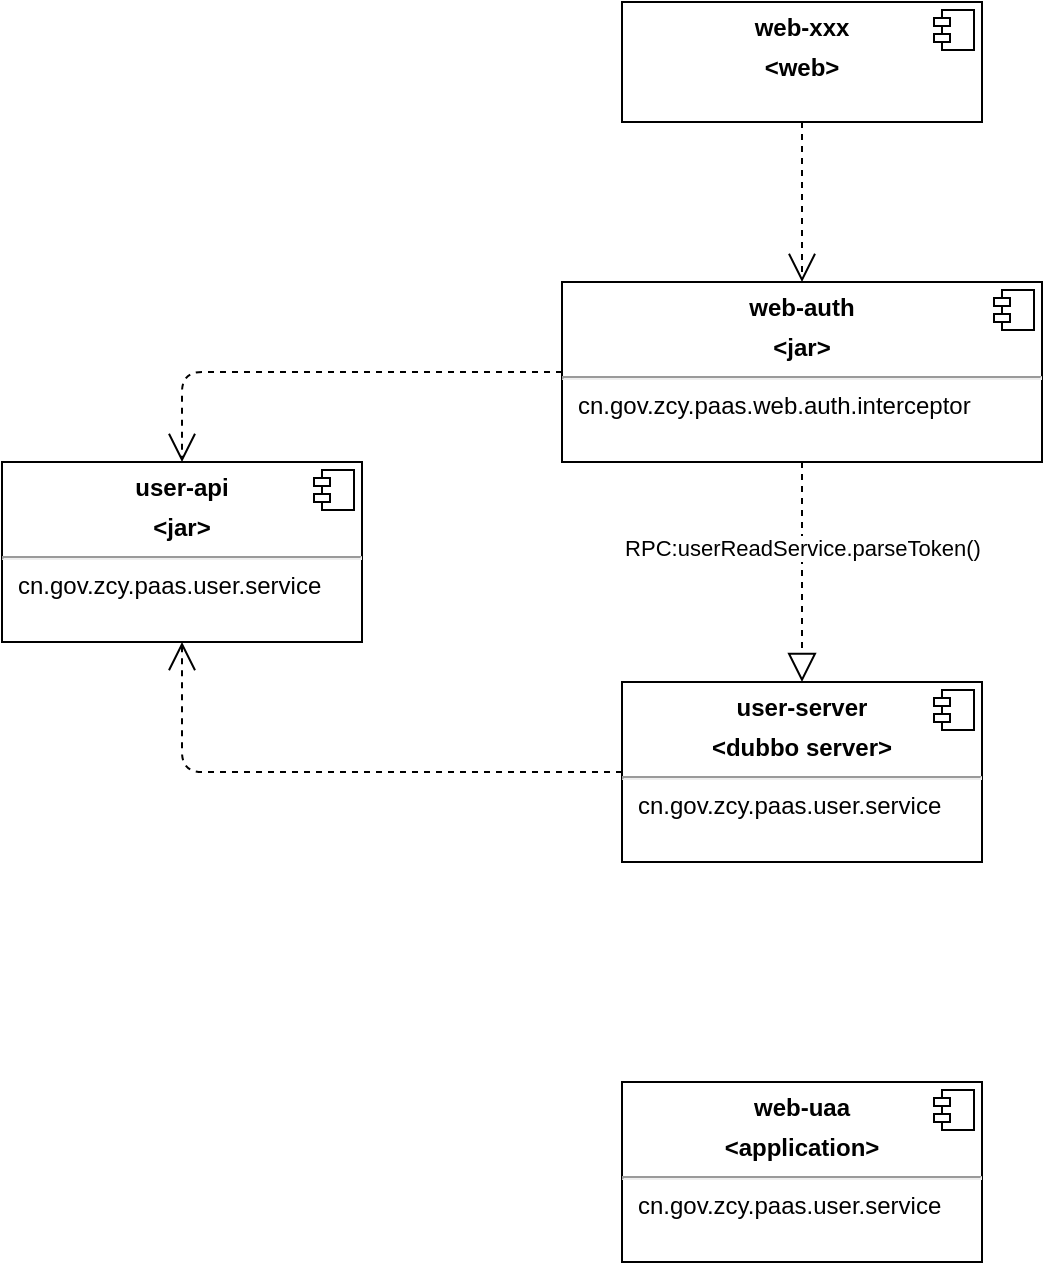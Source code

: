 <mxfile version="13.0.9" type="github">
  <diagram name="Page-1" id="c4acf3e9-155e-7222-9cf6-157b1a14988f">
    <mxGraphModel dx="827" dy="570" grid="1" gridSize="10" guides="1" tooltips="1" connect="1" arrows="1" fold="1" page="1" pageScale="1" pageWidth="850" pageHeight="1100" background="#ffffff" math="0" shadow="0">
      <root>
        <mxCell id="0" />
        <mxCell id="1" parent="0" />
        <mxCell id="erz6HIIWgXCcuRJFQjw9-1" value="&lt;p style=&quot;margin: 0px ; margin-top: 6px ; text-align: center&quot;&gt;&lt;b&gt;user-server&lt;/b&gt;&lt;/p&gt;&lt;p style=&quot;margin: 0px ; margin-top: 6px ; text-align: center&quot;&gt;&lt;b&gt;&amp;lt;dubbo server&amp;gt;&lt;/b&gt;&lt;/p&gt;&lt;hr&gt;&lt;p style=&quot;margin: 0px ; margin-left: 8px&quot;&gt;cn.gov.zcy.paas.user.service&lt;br&gt;&lt;/p&gt;" style="align=left;overflow=fill;html=1;dropTarget=0;" parent="1" vertex="1">
          <mxGeometry x="340" y="420" width="180" height="90" as="geometry" />
        </mxCell>
        <mxCell id="erz6HIIWgXCcuRJFQjw9-2" value="" style="shape=component;jettyWidth=8;jettyHeight=4;" parent="erz6HIIWgXCcuRJFQjw9-1" vertex="1">
          <mxGeometry x="1" width="20" height="20" relative="1" as="geometry">
            <mxPoint x="-24" y="4" as="offset" />
          </mxGeometry>
        </mxCell>
        <mxCell id="erz6HIIWgXCcuRJFQjw9-4" value="&lt;p style=&quot;margin: 0px ; margin-top: 6px ; text-align: center&quot;&gt;&lt;b&gt;web-auth&lt;/b&gt;&lt;/p&gt;&lt;p style=&quot;margin: 0px ; margin-top: 6px ; text-align: center&quot;&gt;&lt;b&gt;&amp;lt;jar&amp;gt;&lt;/b&gt;&lt;/p&gt;&lt;hr&gt;&lt;p style=&quot;margin: 0px ; margin-left: 8px&quot;&gt;cn.gov.zcy.paas.web.auth.interceptor&lt;br&gt;&lt;/p&gt;&lt;p style=&quot;margin: 0px ; margin-left: 8px&quot;&gt;&lt;br&gt;&lt;/p&gt;" style="align=left;overflow=fill;html=1;dropTarget=0;" parent="1" vertex="1">
          <mxGeometry x="310" y="220" width="240" height="90" as="geometry" />
        </mxCell>
        <mxCell id="erz6HIIWgXCcuRJFQjw9-5" value="" style="shape=component;jettyWidth=8;jettyHeight=4;" parent="erz6HIIWgXCcuRJFQjw9-4" vertex="1">
          <mxGeometry x="1" width="20" height="20" relative="1" as="geometry">
            <mxPoint x="-24" y="4" as="offset" />
          </mxGeometry>
        </mxCell>
        <mxCell id="erz6HIIWgXCcuRJFQjw9-6" value="&lt;p style=&quot;margin: 0px ; margin-top: 6px ; text-align: center&quot;&gt;&lt;b&gt;user-api&lt;/b&gt;&lt;/p&gt;&lt;p style=&quot;margin: 0px ; margin-top: 6px ; text-align: center&quot;&gt;&lt;b&gt;&amp;lt;jar&amp;gt;&lt;/b&gt;&lt;/p&gt;&lt;hr&gt;&lt;p style=&quot;margin: 0px ; margin-left: 8px&quot;&gt;cn.gov.zcy.paas.user.service&lt;br&gt;&lt;/p&gt;" style="align=left;overflow=fill;html=1;dropTarget=0;" parent="1" vertex="1">
          <mxGeometry x="30" y="310" width="180" height="90" as="geometry" />
        </mxCell>
        <mxCell id="erz6HIIWgXCcuRJFQjw9-7" value="" style="shape=component;jettyWidth=8;jettyHeight=4;" parent="erz6HIIWgXCcuRJFQjw9-6" vertex="1">
          <mxGeometry x="1" width="20" height="20" relative="1" as="geometry">
            <mxPoint x="-24" y="4" as="offset" />
          </mxGeometry>
        </mxCell>
        <mxCell id="erz6HIIWgXCcuRJFQjw9-8" value="&lt;p style=&quot;margin: 0px ; margin-top: 6px ; text-align: center&quot;&gt;&lt;b&gt;web-xxx&lt;/b&gt;&lt;/p&gt;&lt;p style=&quot;margin: 0px ; margin-top: 6px ; text-align: center&quot;&gt;&lt;b&gt;&amp;lt;web&amp;gt;&lt;/b&gt;&lt;/p&gt;" style="align=left;overflow=fill;html=1;dropTarget=0;" parent="1" vertex="1">
          <mxGeometry x="340" y="80" width="180" height="60" as="geometry" />
        </mxCell>
        <mxCell id="erz6HIIWgXCcuRJFQjw9-9" value="" style="shape=component;jettyWidth=8;jettyHeight=4;" parent="erz6HIIWgXCcuRJFQjw9-8" vertex="1">
          <mxGeometry x="1" width="20" height="20" relative="1" as="geometry">
            <mxPoint x="-24" y="4" as="offset" />
          </mxGeometry>
        </mxCell>
        <mxCell id="erz6HIIWgXCcuRJFQjw9-14" value="" style="endArrow=open;endSize=12;dashed=1;html=1;entryX=0.5;entryY=1;entryDx=0;entryDy=0;exitX=0;exitY=0.5;exitDx=0;exitDy=0;edgeStyle=orthogonalEdgeStyle;" parent="1" source="erz6HIIWgXCcuRJFQjw9-1" target="erz6HIIWgXCcuRJFQjw9-6" edge="1">
          <mxGeometry width="160" relative="1" as="geometry">
            <mxPoint x="80" y="550" as="sourcePoint" />
            <mxPoint x="240" y="550" as="targetPoint" />
          </mxGeometry>
        </mxCell>
        <mxCell id="erz6HIIWgXCcuRJFQjw9-15" value="" style="endArrow=open;endSize=12;dashed=1;html=1;exitX=0;exitY=0.5;exitDx=0;exitDy=0;entryX=0.5;entryY=0;entryDx=0;entryDy=0;edgeStyle=orthogonalEdgeStyle;" parent="1" source="erz6HIIWgXCcuRJFQjw9-4" target="erz6HIIWgXCcuRJFQjw9-6" edge="1">
          <mxGeometry width="160" relative="1" as="geometry">
            <mxPoint x="80" y="230" as="sourcePoint" />
            <mxPoint x="90" y="250" as="targetPoint" />
          </mxGeometry>
        </mxCell>
        <mxCell id="erz6HIIWgXCcuRJFQjw9-16" value="" style="endArrow=open;endSize=12;dashed=1;html=1;exitX=0.5;exitY=1;exitDx=0;exitDy=0;entryX=0.5;entryY=0;entryDx=0;entryDy=0;" parent="1" source="erz6HIIWgXCcuRJFQjw9-8" target="erz6HIIWgXCcuRJFQjw9-4" edge="1">
          <mxGeometry width="160" relative="1" as="geometry">
            <mxPoint x="150" y="220" as="sourcePoint" />
            <mxPoint x="310" y="220" as="targetPoint" />
          </mxGeometry>
        </mxCell>
        <mxCell id="erz6HIIWgXCcuRJFQjw9-17" value="" style="endArrow=block;dashed=1;endFill=0;endSize=12;html=1;entryX=0.5;entryY=0;entryDx=0;entryDy=0;exitX=0.5;exitY=1;exitDx=0;exitDy=0;" parent="1" source="erz6HIIWgXCcuRJFQjw9-4" target="erz6HIIWgXCcuRJFQjw9-1" edge="1">
          <mxGeometry width="160" relative="1" as="geometry">
            <mxPoint x="340" y="330" as="sourcePoint" />
            <mxPoint x="500" y="330" as="targetPoint" />
          </mxGeometry>
        </mxCell>
        <mxCell id="erz6HIIWgXCcuRJFQjw9-18" value="RPC:userReadService.parseToken()" style="edgeLabel;html=1;align=center;verticalAlign=middle;resizable=0;points=[];" parent="erz6HIIWgXCcuRJFQjw9-17" vertex="1" connectable="0">
          <mxGeometry x="-0.218" relative="1" as="geometry">
            <mxPoint as="offset" />
          </mxGeometry>
        </mxCell>
        <mxCell id="RT7fQ2bOSvtjqwsIXn-u-2" value="&lt;p style=&quot;margin: 0px ; margin-top: 6px ; text-align: center&quot;&gt;&lt;b&gt;web-uaa&lt;/b&gt;&lt;/p&gt;&lt;p style=&quot;margin: 0px ; margin-top: 6px ; text-align: center&quot;&gt;&lt;b&gt;&amp;lt;application&amp;gt;&lt;/b&gt;&lt;/p&gt;&lt;hr&gt;&lt;p style=&quot;margin: 0px ; margin-left: 8px&quot;&gt;cn.gov.zcy.paas.user.service&lt;br&gt;&lt;/p&gt;" style="align=left;overflow=fill;html=1;dropTarget=0;" vertex="1" parent="1">
          <mxGeometry x="340" y="620" width="180" height="90" as="geometry" />
        </mxCell>
        <mxCell id="RT7fQ2bOSvtjqwsIXn-u-3" value="" style="shape=component;jettyWidth=8;jettyHeight=4;" vertex="1" parent="RT7fQ2bOSvtjqwsIXn-u-2">
          <mxGeometry x="1" width="20" height="20" relative="1" as="geometry">
            <mxPoint x="-24" y="4" as="offset" />
          </mxGeometry>
        </mxCell>
      </root>
    </mxGraphModel>
  </diagram>
</mxfile>
